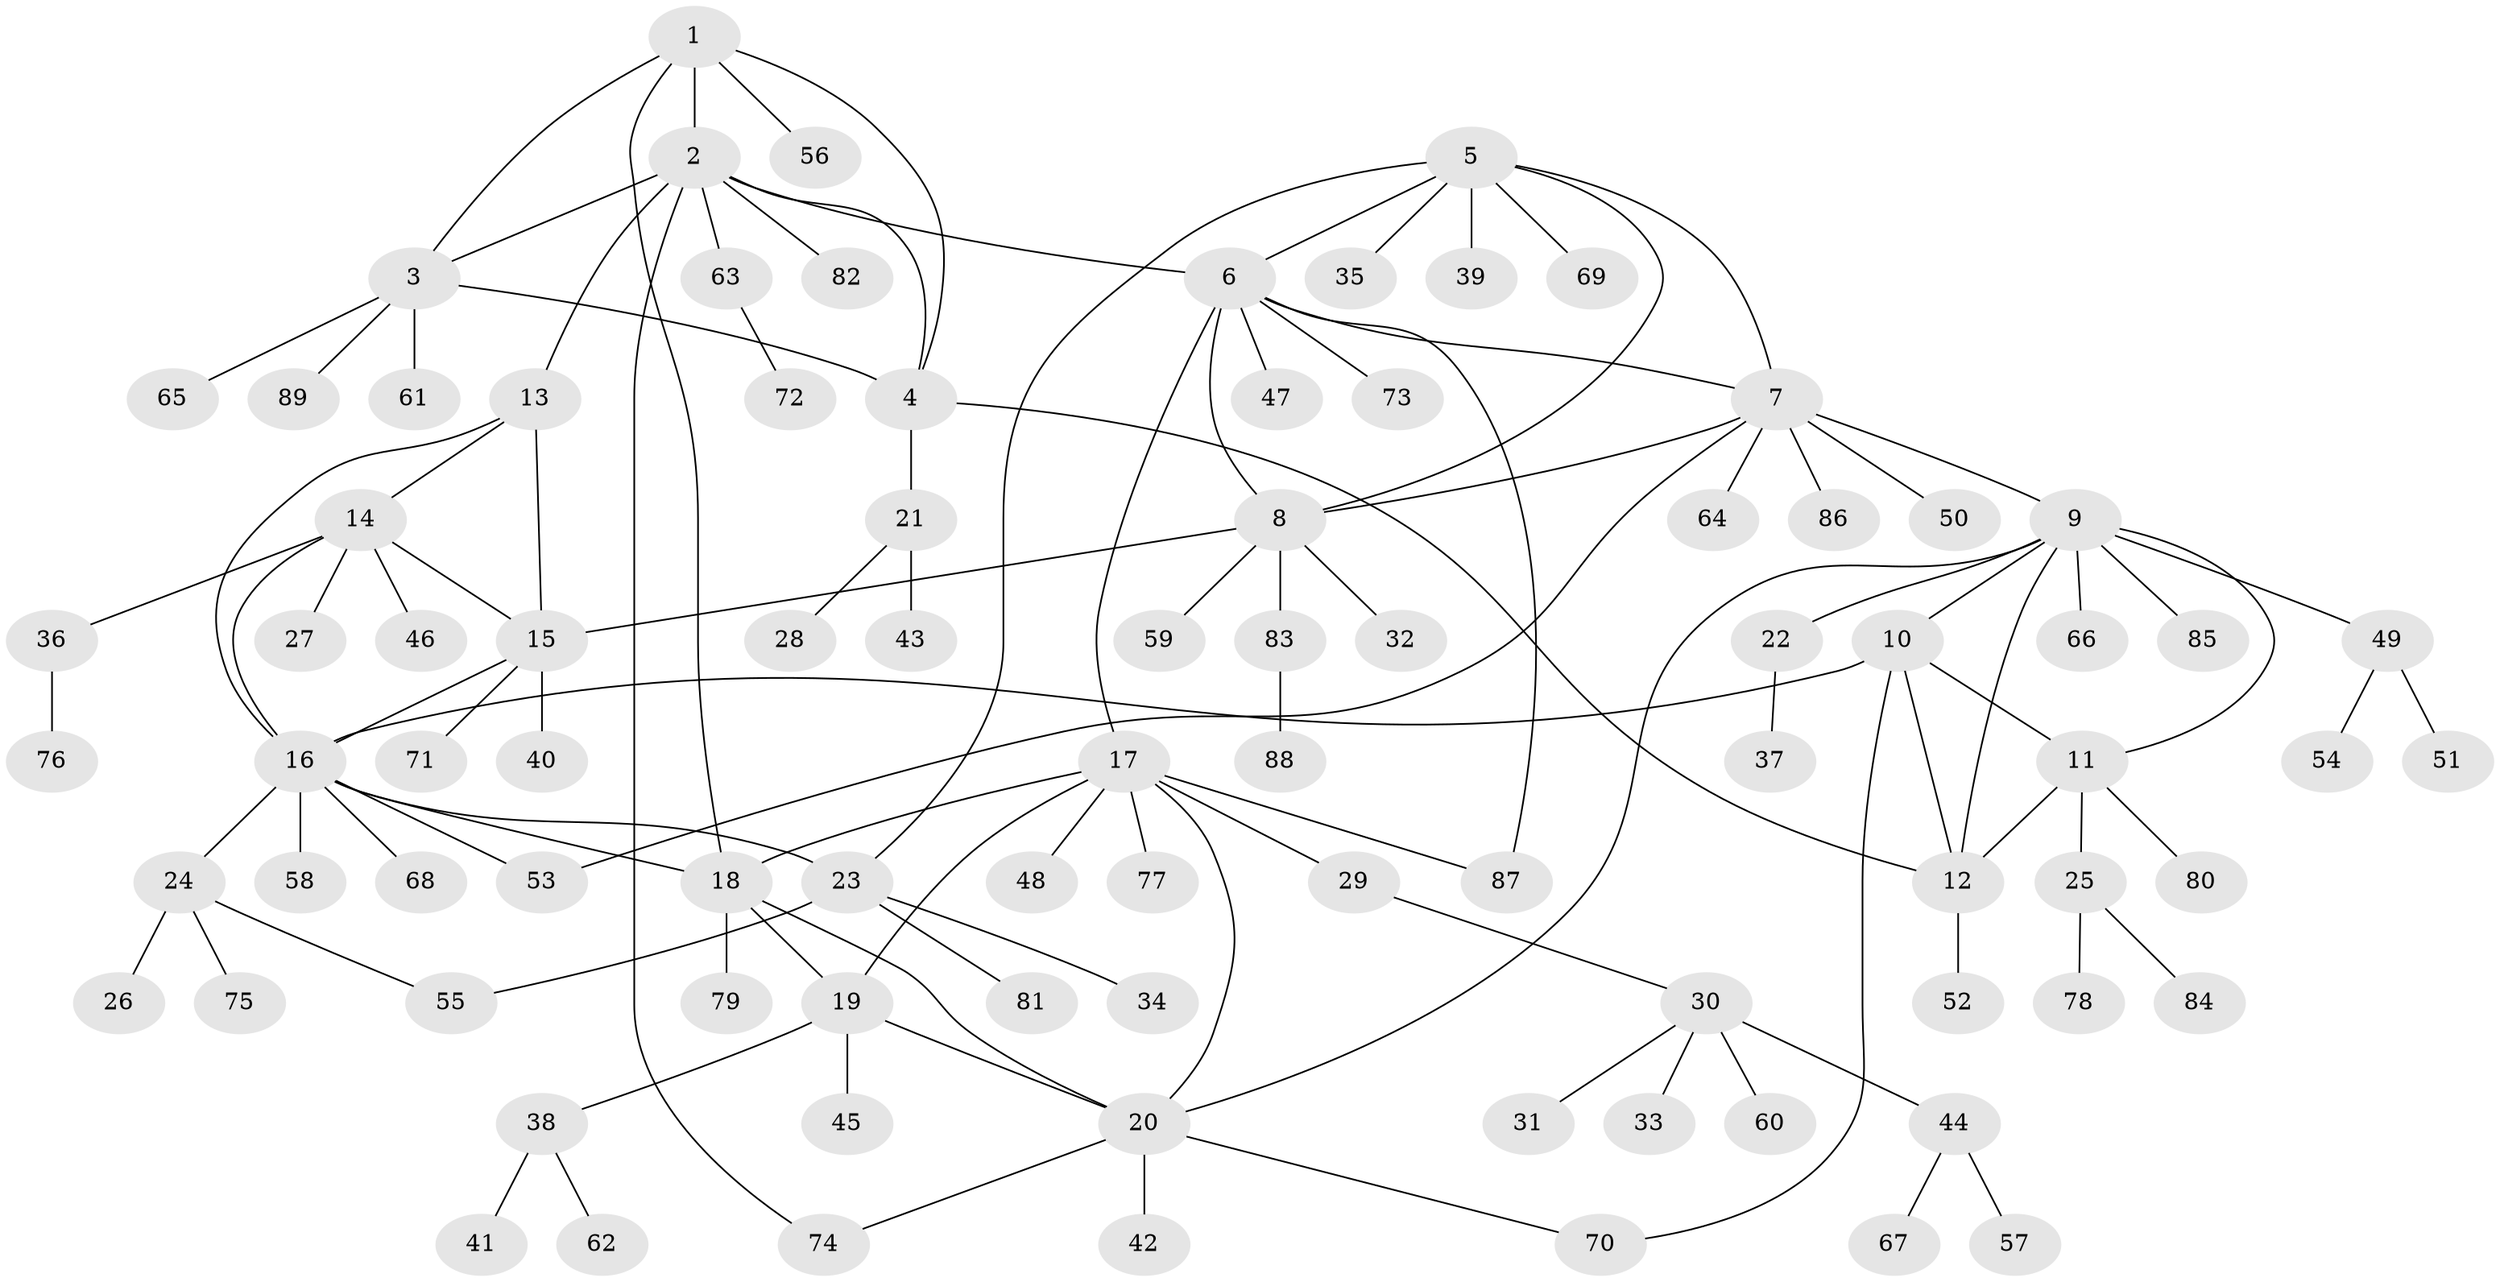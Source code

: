 // Generated by graph-tools (version 1.1) at 2025/50/03/09/25 03:50:31]
// undirected, 89 vertices, 115 edges
graph export_dot {
graph [start="1"]
  node [color=gray90,style=filled];
  1;
  2;
  3;
  4;
  5;
  6;
  7;
  8;
  9;
  10;
  11;
  12;
  13;
  14;
  15;
  16;
  17;
  18;
  19;
  20;
  21;
  22;
  23;
  24;
  25;
  26;
  27;
  28;
  29;
  30;
  31;
  32;
  33;
  34;
  35;
  36;
  37;
  38;
  39;
  40;
  41;
  42;
  43;
  44;
  45;
  46;
  47;
  48;
  49;
  50;
  51;
  52;
  53;
  54;
  55;
  56;
  57;
  58;
  59;
  60;
  61;
  62;
  63;
  64;
  65;
  66;
  67;
  68;
  69;
  70;
  71;
  72;
  73;
  74;
  75;
  76;
  77;
  78;
  79;
  80;
  81;
  82;
  83;
  84;
  85;
  86;
  87;
  88;
  89;
  1 -- 2;
  1 -- 3;
  1 -- 4;
  1 -- 18;
  1 -- 56;
  2 -- 3;
  2 -- 4;
  2 -- 6;
  2 -- 13;
  2 -- 63;
  2 -- 74;
  2 -- 82;
  3 -- 4;
  3 -- 61;
  3 -- 65;
  3 -- 89;
  4 -- 12;
  4 -- 21;
  5 -- 6;
  5 -- 7;
  5 -- 8;
  5 -- 23;
  5 -- 35;
  5 -- 39;
  5 -- 69;
  6 -- 7;
  6 -- 8;
  6 -- 17;
  6 -- 47;
  6 -- 73;
  6 -- 87;
  7 -- 8;
  7 -- 9;
  7 -- 50;
  7 -- 53;
  7 -- 64;
  7 -- 86;
  8 -- 15;
  8 -- 32;
  8 -- 59;
  8 -- 83;
  9 -- 10;
  9 -- 11;
  9 -- 12;
  9 -- 20;
  9 -- 22;
  9 -- 49;
  9 -- 66;
  9 -- 85;
  10 -- 11;
  10 -- 12;
  10 -- 16;
  10 -- 70;
  11 -- 12;
  11 -- 25;
  11 -- 80;
  12 -- 52;
  13 -- 14;
  13 -- 15;
  13 -- 16;
  14 -- 15;
  14 -- 16;
  14 -- 27;
  14 -- 36;
  14 -- 46;
  15 -- 16;
  15 -- 40;
  15 -- 71;
  16 -- 18;
  16 -- 23;
  16 -- 24;
  16 -- 53;
  16 -- 58;
  16 -- 68;
  17 -- 18;
  17 -- 19;
  17 -- 20;
  17 -- 29;
  17 -- 48;
  17 -- 77;
  17 -- 87;
  18 -- 19;
  18 -- 20;
  18 -- 79;
  19 -- 20;
  19 -- 38;
  19 -- 45;
  20 -- 42;
  20 -- 70;
  20 -- 74;
  21 -- 28;
  21 -- 43;
  22 -- 37;
  23 -- 34;
  23 -- 55;
  23 -- 81;
  24 -- 26;
  24 -- 55;
  24 -- 75;
  25 -- 78;
  25 -- 84;
  29 -- 30;
  30 -- 31;
  30 -- 33;
  30 -- 44;
  30 -- 60;
  36 -- 76;
  38 -- 41;
  38 -- 62;
  44 -- 57;
  44 -- 67;
  49 -- 51;
  49 -- 54;
  63 -- 72;
  83 -- 88;
}
